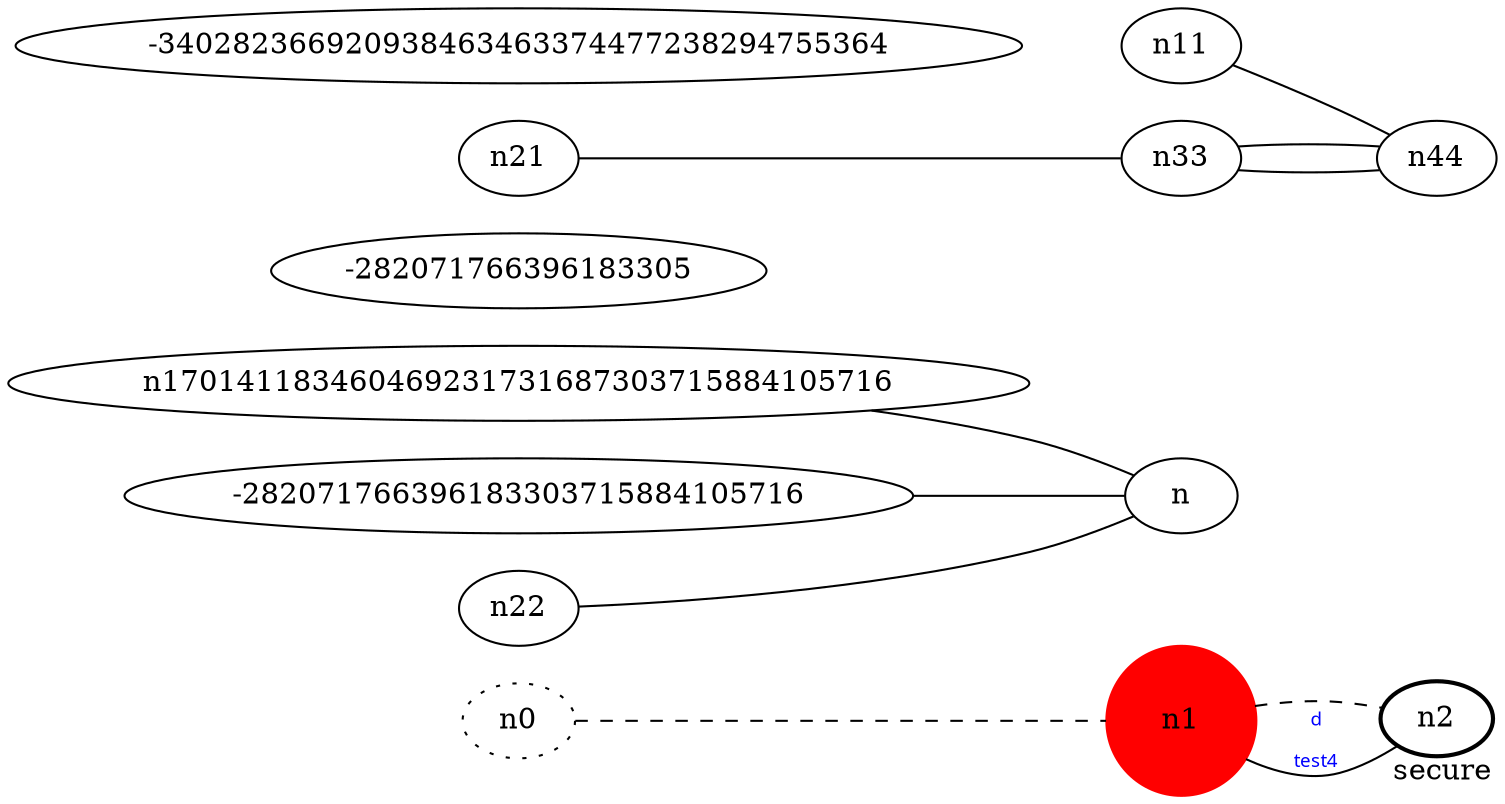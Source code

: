 graph test4 {
	rankdir=LR;
	fontcolor=blue; /* c0; c1; c0 -- c1 */
	n0 [style=dotted, fillcolor="#123456"]; // c2; c3; c2 -- c3
	n1 [height=1, width=1, color=red, style=filled];
	n2 [style=bold, xlabel="secure"];
	n0 -- n1 -- n2[style=dashed];
	n1 -- n2 [fontname="comic sans", label="d\n\l\G", fontcolor=blue, fontsize=9];
	n170141183460469231731687303715884105716 -- n-282071766396183303715884105716 -- n-282071766396183305;
	n33 -- n44;
	n11 -- n44;
	n21 -- n33;
	n22 -- n-340282366920938463463374477238294755364;
	n33 -- n44;
}
